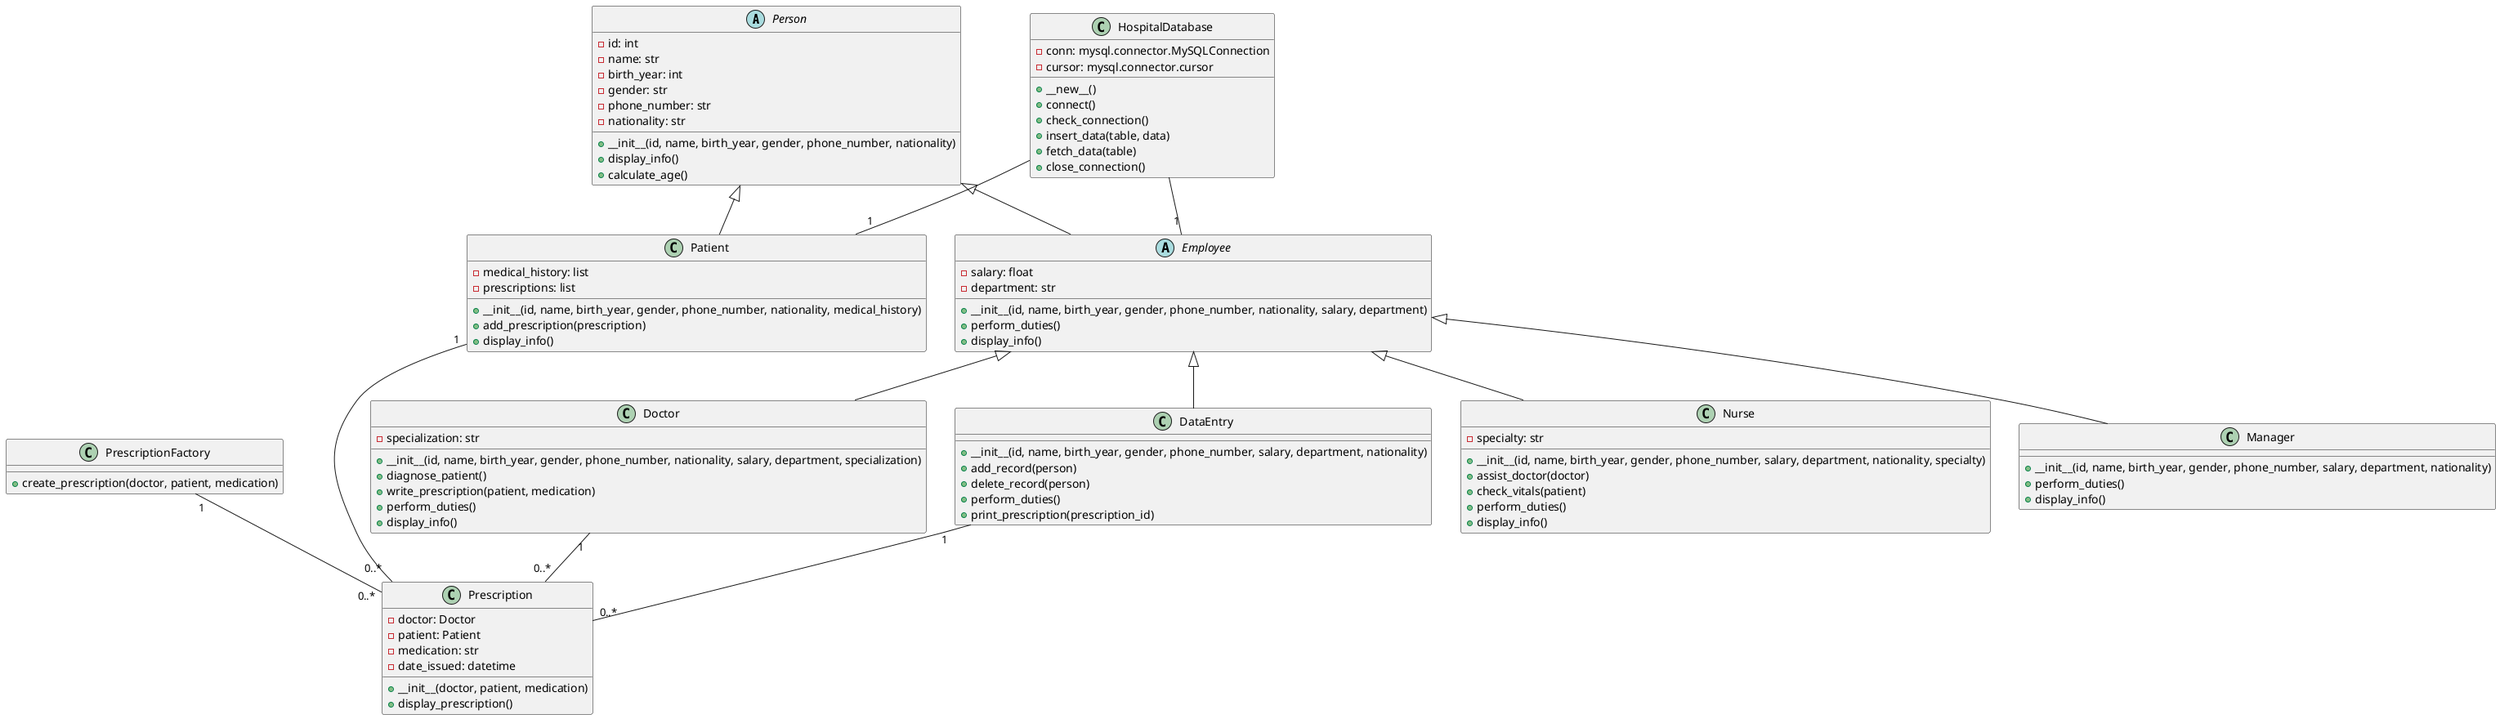 @startuml design

abstract class Person {
    - id: int
    - name: str
    - birth_year: int
    - gender: str
    - phone_number: str
    - nationality: str
    + __init__(id, name, birth_year, gender, phone_number, nationality)
    + display_info()
    + calculate_age()
}

abstract class Employee {
    - salary: float
    - department: str
    + __init__(id, name, birth_year, gender, phone_number, nationality, salary, department)
    + perform_duties()
    + display_info()
}

class Doctor {
    - specialization: str
    + __init__(id, name, birth_year, gender, phone_number, nationality, salary, department, specialization)
    + diagnose_patient()
    + write_prescription(patient, medication)
    + perform_duties()
    + display_info()
}

class Patient {
    - medical_history: list
    - prescriptions: list
    + __init__(id, name, birth_year, gender, phone_number, nationality, medical_history)
    + add_prescription(prescription)
    + display_info()
}

class DataEntry {
    + __init__(id, name, birth_year, gender, phone_number, salary, department, nationality)
    + add_record(person)
    + delete_record(person)
    + perform_duties()
    + print_prescription(prescription_id)
}

class Manager {
    + __init__(id, name, birth_year, gender, phone_number, salary, department, nationality)
    + perform_duties()
    + display_info()
}

class Nurse {
    - specialty: str
    + __init__(id, name, birth_year, gender, phone_number, salary, department, nationality, specialty)
    + assist_doctor(doctor)
    + check_vitals(patient)
    + perform_duties()
    + display_info()
}

class Prescription {
    - doctor: Doctor
    - patient: Patient
    - medication: str
    - date_issued: datetime
    + __init__(doctor, patient, medication)
    + display_prescription()
}

class PrescriptionFactory {
    + create_prescription(doctor, patient, medication)
}

class HospitalDatabase {
    - conn: mysql.connector.MySQLConnection
    - cursor: mysql.connector.cursor
    + __new__()
    + connect()
    + check_connection()
    + insert_data(table, data)
    + fetch_data(table)
    + close_connection()
}

Person <|-- Employee
Employee <|-- Doctor
Employee <|-- DataEntry
Employee <|-- Manager
Employee <|-- Nurse
Person <|-- Patient
Doctor "1" -- "0..*" Prescription
Patient "1" -- "0..*" Prescription
DataEntry "1" -- "0..*" Prescription
PrescriptionFactory "1" -- "0..*" Prescription
HospitalDatabase -- "1" Patient
HospitalDatabase -- "1" Employee

@enduml


